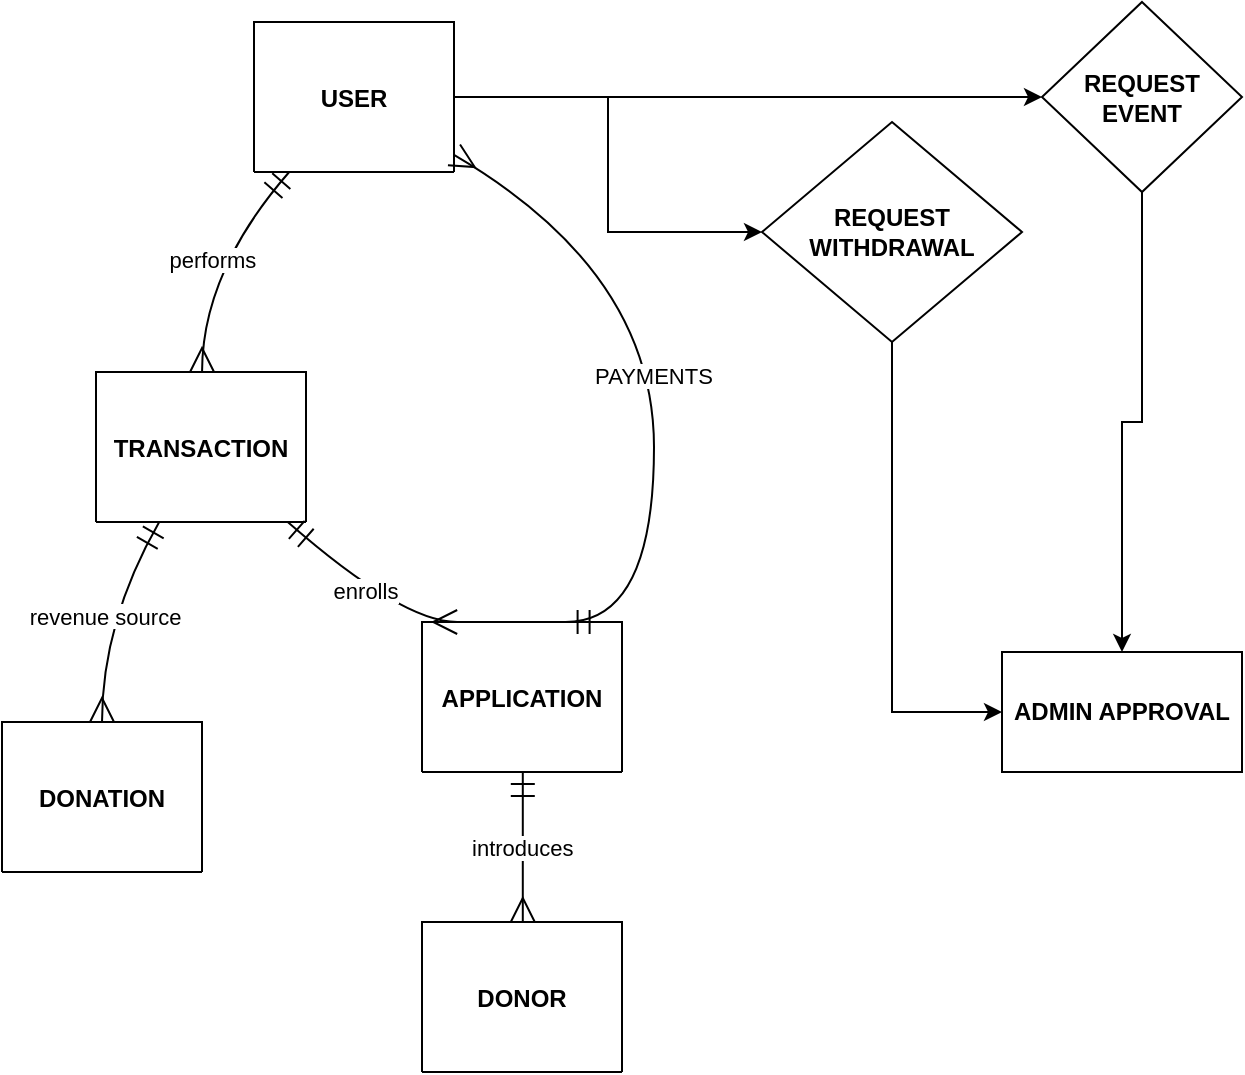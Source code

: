 <mxfile version="24.4.13" type="github">
  <diagram name="Page-1" id="z8nZJkmoYH7gEHDk-RgT">
    <mxGraphModel dx="1323" dy="687" grid="1" gridSize="10" guides="1" tooltips="1" connect="1" arrows="1" fold="1" page="1" pageScale="1" pageWidth="850" pageHeight="1100" math="0" shadow="0">
      <root>
        <mxCell id="0" />
        <mxCell id="1" parent="0" />
        <mxCell id="hfsCKlydouFFHumRqm6N-13" value="" style="edgeStyle=orthogonalEdgeStyle;rounded=0;orthogonalLoop=1;jettySize=auto;html=1;" edge="1" parent="1" source="2" target="hfsCKlydouFFHumRqm6N-12">
          <mxGeometry relative="1" as="geometry">
            <Array as="points">
              <mxPoint x="640" y="280" />
              <mxPoint x="640" y="280" />
            </Array>
          </mxGeometry>
        </mxCell>
        <mxCell id="hfsCKlydouFFHumRqm6N-17" value="" style="edgeStyle=orthogonalEdgeStyle;rounded=0;orthogonalLoop=1;jettySize=auto;html=1;" edge="1" parent="1" source="2" target="hfsCKlydouFFHumRqm6N-16">
          <mxGeometry relative="1" as="geometry" />
        </mxCell>
        <mxCell id="2" value="USER" style="shape=table;startSize=75;container=1;collapsible=0;childLayout=tableLayout;fixedRows=1;rowLines=1;fontStyle=1;align=center;resizeLast=1;" parent="1" vertex="1">
          <mxGeometry x="246" y="250" width="100" height="75" as="geometry" />
        </mxCell>
        <mxCell id="3" value="TRANSACTION" style="shape=table;startSize=75;container=1;collapsible=0;childLayout=tableLayout;fixedRows=1;rowLines=1;fontStyle=1;align=center;resizeLast=1;" parent="1" vertex="1">
          <mxGeometry x="167" y="425" width="105" height="75" as="geometry" />
        </mxCell>
        <mxCell id="4" value="DONATION" style="shape=table;startSize=75;container=1;collapsible=0;childLayout=tableLayout;fixedRows=1;rowLines=1;fontStyle=1;align=center;resizeLast=1;" parent="1" vertex="1">
          <mxGeometry x="120" y="600" width="100" height="75" as="geometry" />
        </mxCell>
        <mxCell id="5" value="APPLICATION" style="shape=table;startSize=75;container=1;collapsible=0;childLayout=tableLayout;fixedRows=1;rowLines=1;fontStyle=1;align=center;resizeLast=1;" parent="1" vertex="1">
          <mxGeometry x="330" y="550" width="100" height="75" as="geometry" />
        </mxCell>
        <mxCell id="6" value="DONOR" style="shape=table;startSize=75;container=1;collapsible=0;childLayout=tableLayout;fixedRows=1;rowLines=1;fontStyle=1;align=center;resizeLast=1;" parent="1" vertex="1">
          <mxGeometry x="330" y="700" width="100" height="75" as="geometry" />
        </mxCell>
        <mxCell id="7" value="performs" style="curved=1;startArrow=ERmandOne;startSize=10;;endArrow=ERmany;endSize=10;;exitX=0.176;exitY=1;entryX=0.505;entryY=0;" parent="1" source="2" target="3" edge="1">
          <mxGeometry relative="1" as="geometry">
            <Array as="points">
              <mxPoint x="220" y="375" />
            </Array>
          </mxGeometry>
        </mxCell>
        <mxCell id="8" value="revenue source" style="curved=1;startArrow=ERmandOne;startSize=10;;endArrow=ERmany;endSize=10;;exitX=0.301;exitY=1;entryX=0.5;entryY=0;" parent="1" source="3" target="4" edge="1">
          <mxGeometry relative="1" as="geometry">
            <Array as="points">
              <mxPoint x="170" y="550" />
            </Array>
          </mxGeometry>
        </mxCell>
        <mxCell id="9" value="enrolls" style="curved=1;startArrow=ERmandOne;startSize=10;;endArrow=ERmany;endSize=10;;exitX=0.913;exitY=1;entryX=0.176;entryY=0;" parent="1" source="3" target="5" edge="1">
          <mxGeometry relative="1" as="geometry">
            <Array as="points">
              <mxPoint x="320" y="550" />
            </Array>
          </mxGeometry>
        </mxCell>
        <mxCell id="10" value="PAYMENTS" style="curved=1;startArrow=ERmandOne;startSize=10;;endArrow=ERmany;endSize=10;;exitX=0.718;exitY=0;entryX=1.004;entryY=0.889;" parent="1" source="5" target="2" edge="1">
          <mxGeometry relative="1" as="geometry">
            <Array as="points">
              <mxPoint x="446" y="550" />
              <mxPoint x="446" y="375" />
            </Array>
          </mxGeometry>
        </mxCell>
        <mxCell id="11" value="introduces" style="curved=1;startArrow=ERmandOne;startSize=10;;endArrow=ERmany;endSize=10;;exitX=0.504;exitY=1;entryX=0.504;entryY=0;" parent="1" source="5" target="6" edge="1">
          <mxGeometry relative="1" as="geometry">
            <Array as="points" />
          </mxGeometry>
        </mxCell>
        <mxCell id="hfsCKlydouFFHumRqm6N-15" value="" style="edgeStyle=orthogonalEdgeStyle;rounded=0;orthogonalLoop=1;jettySize=auto;html=1;" edge="1" parent="1" source="hfsCKlydouFFHumRqm6N-12" target="hfsCKlydouFFHumRqm6N-14">
          <mxGeometry relative="1" as="geometry" />
        </mxCell>
        <mxCell id="hfsCKlydouFFHumRqm6N-12" value="REQUEST EVENT" style="rhombus;whiteSpace=wrap;html=1;startSize=75;fontStyle=1;" vertex="1" parent="1">
          <mxGeometry x="640" y="240" width="100" height="95" as="geometry" />
        </mxCell>
        <mxCell id="hfsCKlydouFFHumRqm6N-14" value="ADMIN APPROVAL" style="whiteSpace=wrap;html=1;startSize=75;fontStyle=1;" vertex="1" parent="1">
          <mxGeometry x="620" y="565" width="120" height="60" as="geometry" />
        </mxCell>
        <mxCell id="hfsCKlydouFFHumRqm6N-18" style="edgeStyle=orthogonalEdgeStyle;rounded=0;orthogonalLoop=1;jettySize=auto;html=1;entryX=0;entryY=0.5;entryDx=0;entryDy=0;" edge="1" parent="1" source="hfsCKlydouFFHumRqm6N-16" target="hfsCKlydouFFHumRqm6N-14">
          <mxGeometry relative="1" as="geometry" />
        </mxCell>
        <mxCell id="hfsCKlydouFFHumRqm6N-16" value="REQUEST WITHDRAWAL" style="rhombus;whiteSpace=wrap;html=1;startSize=75;fontStyle=1;" vertex="1" parent="1">
          <mxGeometry x="500" y="300" width="130" height="110" as="geometry" />
        </mxCell>
      </root>
    </mxGraphModel>
  </diagram>
</mxfile>
